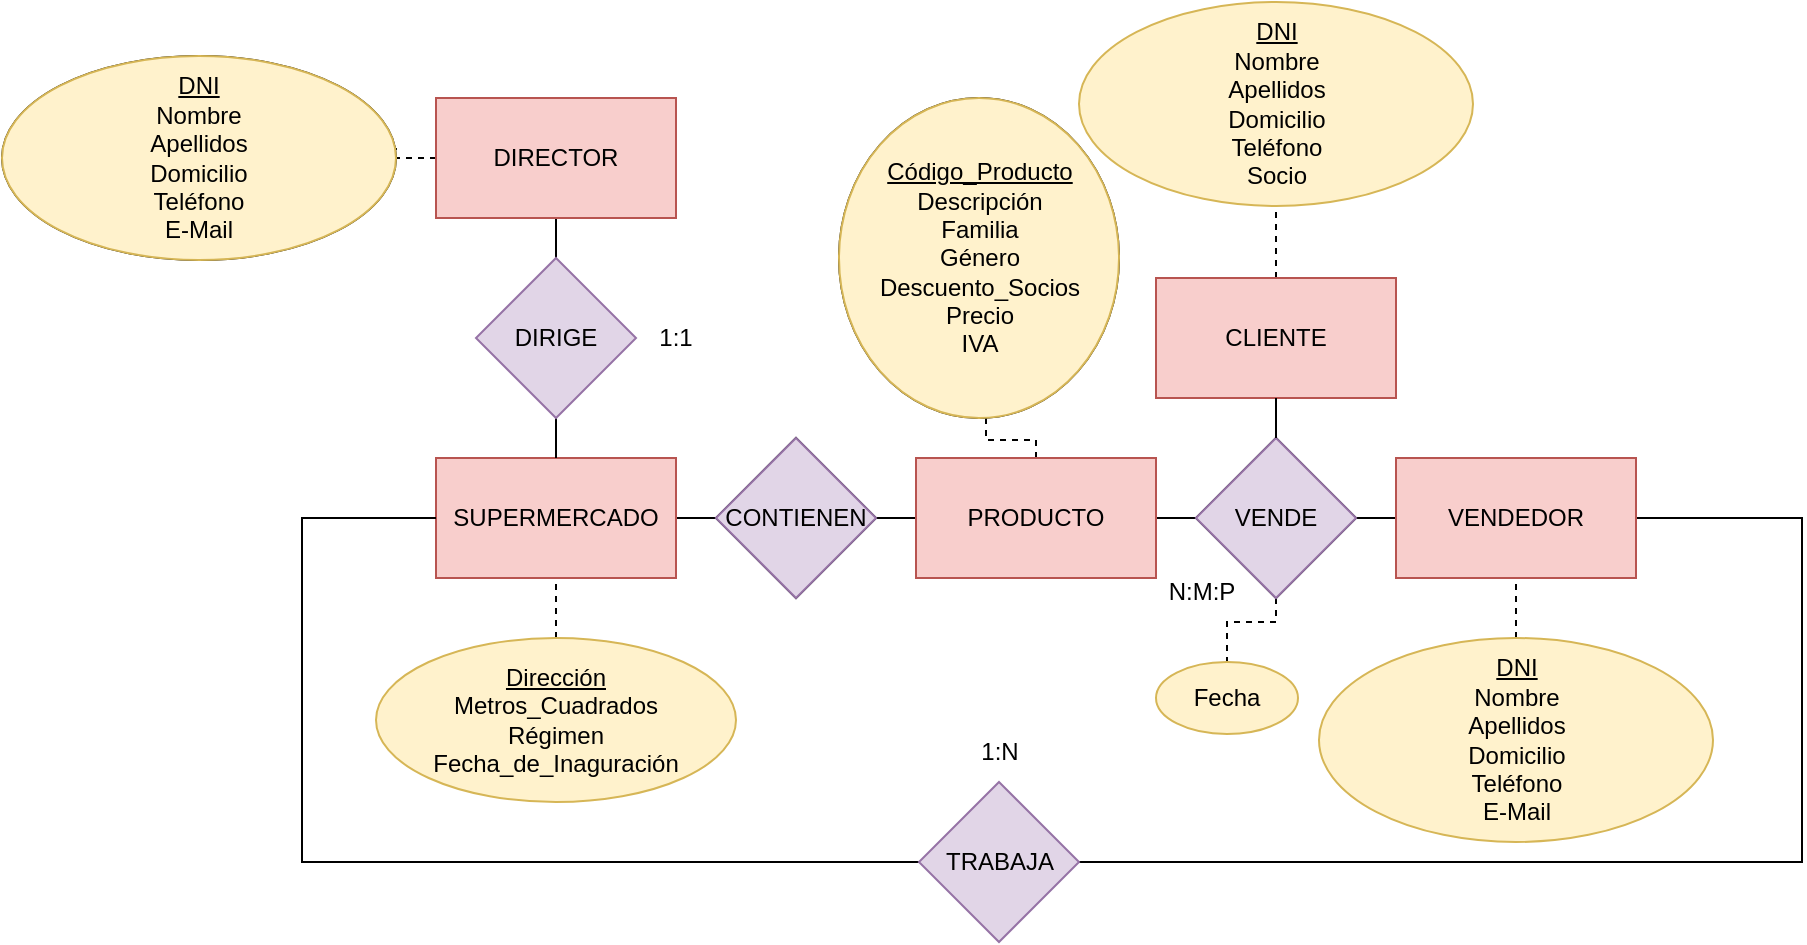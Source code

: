 <mxfile version="20.4.0" type="github">
  <diagram id="-iGVEx5ZZmZ7yN3gthT9" name="Página-1">
    <mxGraphModel dx="599" dy="317" grid="1" gridSize="10" guides="1" tooltips="1" connect="1" arrows="0" fold="1" page="1" pageScale="1" pageWidth="1169" pageHeight="827" math="0" shadow="0">
      <root>
        <mxCell id="0" />
        <mxCell id="1" parent="0" />
        <mxCell id="UDWT9HmrUv0HXfJKakE0-8" style="edgeStyle=orthogonalEdgeStyle;rounded=0;orthogonalLoop=1;jettySize=auto;html=1;exitX=1;exitY=0.5;exitDx=0;exitDy=0;entryX=0;entryY=0.5;entryDx=0;entryDy=0;endArrow=none;endFill=0;" parent="1" source="UDWT9HmrUv0HXfJKakE0-1" target="UDWT9HmrUv0HXfJKakE0-7" edge="1">
          <mxGeometry relative="1" as="geometry" />
        </mxCell>
        <mxCell id="UDWT9HmrUv0HXfJKakE0-1" value="SUPERMERCADO" style="rounded=0;whiteSpace=wrap;html=1;fillColor=#f8cecc;strokeColor=#b85450;" parent="1" vertex="1">
          <mxGeometry x="347" y="338" width="120" height="60" as="geometry" />
        </mxCell>
        <mxCell id="UDWT9HmrUv0HXfJKakE0-5" style="edgeStyle=orthogonalEdgeStyle;rounded=0;orthogonalLoop=1;jettySize=auto;html=1;exitX=0.5;exitY=1;exitDx=0;exitDy=0;entryX=0.5;entryY=0;entryDx=0;entryDy=0;endArrow=none;endFill=0;" parent="1" source="UDWT9HmrUv0HXfJKakE0-2" target="UDWT9HmrUv0HXfJKakE0-4" edge="1">
          <mxGeometry relative="1" as="geometry" />
        </mxCell>
        <mxCell id="UDWT9HmrUv0HXfJKakE0-28" style="edgeStyle=orthogonalEdgeStyle;rounded=0;orthogonalLoop=1;jettySize=auto;html=1;exitX=0;exitY=0.5;exitDx=0;exitDy=0;entryX=1;entryY=0.5;entryDx=0;entryDy=0;dashed=1;endArrow=none;endFill=0;" parent="1" source="UDWT9HmrUv0HXfJKakE0-2" edge="1">
          <mxGeometry relative="1" as="geometry">
            <mxPoint x="327.0" y="183" as="targetPoint" />
          </mxGeometry>
        </mxCell>
        <mxCell id="UDWT9HmrUv0HXfJKakE0-2" value="DIRECTOR" style="rounded=0;whiteSpace=wrap;html=1;fillColor=#f8cecc;strokeColor=#b85450;" parent="1" vertex="1">
          <mxGeometry x="347" y="158" width="120" height="60" as="geometry" />
        </mxCell>
        <mxCell id="UDWT9HmrUv0HXfJKakE0-6" style="edgeStyle=orthogonalEdgeStyle;rounded=0;orthogonalLoop=1;jettySize=auto;html=1;exitX=0.5;exitY=1;exitDx=0;exitDy=0;entryX=0.5;entryY=0;entryDx=0;entryDy=0;endArrow=none;endFill=0;" parent="1" source="UDWT9HmrUv0HXfJKakE0-4" target="UDWT9HmrUv0HXfJKakE0-1" edge="1">
          <mxGeometry relative="1" as="geometry" />
        </mxCell>
        <mxCell id="UDWT9HmrUv0HXfJKakE0-4" value="DIRIGE" style="rhombus;whiteSpace=wrap;html=1;fillColor=#e1d5e7;strokeColor=#9673a6;" parent="1" vertex="1">
          <mxGeometry x="367" y="238" width="80" height="80" as="geometry" />
        </mxCell>
        <mxCell id="UDWT9HmrUv0HXfJKakE0-10" style="edgeStyle=orthogonalEdgeStyle;rounded=0;orthogonalLoop=1;jettySize=auto;html=1;exitX=1;exitY=0.5;exitDx=0;exitDy=0;entryX=0;entryY=0.5;entryDx=0;entryDy=0;endArrow=none;endFill=0;" parent="1" source="UDWT9HmrUv0HXfJKakE0-7" target="UDWT9HmrUv0HXfJKakE0-9" edge="1">
          <mxGeometry relative="1" as="geometry" />
        </mxCell>
        <mxCell id="UDWT9HmrUv0HXfJKakE0-7" value="CONTIENEN" style="rhombus;whiteSpace=wrap;html=1;" parent="1" vertex="1">
          <mxGeometry x="487" y="328" width="80" height="80" as="geometry" />
        </mxCell>
        <mxCell id="UDWT9HmrUv0HXfJKakE0-14" style="edgeStyle=orthogonalEdgeStyle;rounded=0;orthogonalLoop=1;jettySize=auto;html=1;exitX=1;exitY=0.5;exitDx=0;exitDy=0;entryX=0;entryY=0.5;entryDx=0;entryDy=0;endArrow=none;endFill=0;" parent="1" source="UDWT9HmrUv0HXfJKakE0-9" target="UDWT9HmrUv0HXfJKakE0-12" edge="1">
          <mxGeometry relative="1" as="geometry" />
        </mxCell>
        <mxCell id="UDWT9HmrUv0HXfJKakE0-9" value="PRODUCTOS" style="rounded=0;whiteSpace=wrap;html=1;fillColor=#dae8fc;strokeColor=#6c8ebf;" parent="1" vertex="1">
          <mxGeometry x="587" y="338" width="120" height="60" as="geometry" />
        </mxCell>
        <mxCell id="UDWT9HmrUv0HXfJKakE0-11" style="edgeStyle=orthogonalEdgeStyle;rounded=0;orthogonalLoop=1;jettySize=auto;html=1;exitX=1;exitY=0.5;exitDx=0;exitDy=0;entryX=0;entryY=0.5;entryDx=0;entryDy=0;endArrow=none;endFill=0;" parent="1" source="UDWT9HmrUv0HXfJKakE0-12" target="UDWT9HmrUv0HXfJKakE0-13" edge="1">
          <mxGeometry relative="1" as="geometry" />
        </mxCell>
        <mxCell id="UDWT9HmrUv0HXfJKakE0-12" value="VENDEN" style="rhombus;whiteSpace=wrap;html=1;" parent="1" vertex="1">
          <mxGeometry x="727" y="328" width="80" height="80" as="geometry" />
        </mxCell>
        <mxCell id="UDWT9HmrUv0HXfJKakE0-13" value="VENDEDORES" style="rounded=0;whiteSpace=wrap;html=1;fillColor=#dae8fc;strokeColor=#6c8ebf;" parent="1" vertex="1">
          <mxGeometry x="827" y="338" width="120" height="60" as="geometry" />
        </mxCell>
        <mxCell id="UDWT9HmrUv0HXfJKakE0-58" style="edgeStyle=orthogonalEdgeStyle;rounded=0;orthogonalLoop=1;jettySize=auto;html=1;exitX=0.5;exitY=1;exitDx=0;exitDy=0;entryX=0.5;entryY=0;entryDx=0;entryDy=0;dashed=1;endArrow=none;endFill=0;" parent="1" source="UDWT9HmrUv0HXfJKakE0-19" target="UDWT9HmrUv0HXfJKakE0-57" edge="1">
          <mxGeometry relative="1" as="geometry">
            <Array as="points">
              <mxPoint x="767" y="420" />
              <mxPoint x="743" y="420" />
            </Array>
          </mxGeometry>
        </mxCell>
        <mxCell id="UDWT9HmrUv0HXfJKakE0-19" value="VENDE" style="rhombus;whiteSpace=wrap;html=1;fillColor=#e1d5e7;strokeColor=#9673a6;" parent="1" vertex="1">
          <mxGeometry x="727" y="328" width="80" height="80" as="geometry" />
        </mxCell>
        <mxCell id="UDWT9HmrUv0HXfJKakE0-21" value="CONTIENEN" style="rhombus;whiteSpace=wrap;html=1;fillColor=#e1d5e7;strokeColor=#9673a6;" parent="1" vertex="1">
          <mxGeometry x="487" y="328" width="80" height="80" as="geometry" />
        </mxCell>
        <mxCell id="UDWT9HmrUv0HXfJKakE0-27" value="" style="endArrow=none;dashed=1;html=1;rounded=0;entryX=0.5;entryY=1;entryDx=0;entryDy=0;exitX=0.5;exitY=0;exitDx=0;exitDy=0;" parent="1" target="UDWT9HmrUv0HXfJKakE0-1" edge="1">
          <mxGeometry width="50" height="50" relative="1" as="geometry">
            <mxPoint x="407" y="428" as="sourcePoint" />
            <mxPoint x="412" y="353" as="targetPoint" />
          </mxGeometry>
        </mxCell>
        <mxCell id="UDWT9HmrUv0HXfJKakE0-29" value="" style="endArrow=none;dashed=1;html=1;entryX=0.5;entryY=1;entryDx=0;entryDy=0;exitX=0.5;exitY=0;exitDx=0;exitDy=0;rounded=0;" parent="1" source="UDWT9HmrUv0HXfJKakE0-9" edge="1">
          <mxGeometry width="50" height="50" relative="1" as="geometry">
            <mxPoint x="632" y="383" as="sourcePoint" />
            <mxPoint x="622" y="318" as="targetPoint" />
            <Array as="points">
              <mxPoint x="647" y="329" />
              <mxPoint x="622" y="329" />
            </Array>
          </mxGeometry>
        </mxCell>
        <mxCell id="UDWT9HmrUv0HXfJKakE0-30" value="" style="endArrow=none;dashed=1;html=1;rounded=0;entryX=0.5;entryY=1;entryDx=0;entryDy=0;exitX=0.5;exitY=0;exitDx=0;exitDy=0;" parent="1" target="UDWT9HmrUv0HXfJKakE0-13" edge="1">
          <mxGeometry width="50" height="50" relative="1" as="geometry">
            <mxPoint x="887" y="428" as="sourcePoint" />
            <mxPoint x="742" y="403" as="targetPoint" />
          </mxGeometry>
        </mxCell>
        <mxCell id="T8t1x1bYZv3rTWK3qDM8-3" style="edgeStyle=orthogonalEdgeStyle;rounded=0;orthogonalLoop=1;jettySize=auto;html=1;exitX=1;exitY=0.5;exitDx=0;exitDy=0;entryX=1;entryY=0.5;entryDx=0;entryDy=0;endArrow=none;endFill=0;" parent="1" source="UDWT9HmrUv0HXfJKakE0-32" target="T8t1x1bYZv3rTWK3qDM8-1" edge="1">
          <mxGeometry relative="1" as="geometry">
            <Array as="points">
              <mxPoint x="1030" y="368" />
              <mxPoint x="1030" y="540" />
            </Array>
          </mxGeometry>
        </mxCell>
        <mxCell id="UDWT9HmrUv0HXfJKakE0-32" value="VENDEDOR" style="rounded=0;whiteSpace=wrap;html=1;fillColor=#f8cecc;strokeColor=#b85450;" parent="1" vertex="1">
          <mxGeometry x="827" y="338" width="120" height="60" as="geometry" />
        </mxCell>
        <mxCell id="UDWT9HmrUv0HXfJKakE0-33" value="PRODUCTO" style="rounded=0;whiteSpace=wrap;html=1;fillColor=#f8cecc;strokeColor=#b85450;" parent="1" vertex="1">
          <mxGeometry x="587" y="338" width="120" height="60" as="geometry" />
        </mxCell>
        <mxCell id="UDWT9HmrUv0HXfJKakE0-59" style="edgeStyle=orthogonalEdgeStyle;rounded=0;orthogonalLoop=1;jettySize=auto;html=1;exitX=0.5;exitY=0;exitDx=0;exitDy=0;entryX=0.5;entryY=1;entryDx=0;entryDy=0;dashed=1;endArrow=none;endFill=0;" parent="1" source="UDWT9HmrUv0HXfJKakE0-34" target="UDWT9HmrUv0HXfJKakE0-45" edge="1">
          <mxGeometry relative="1" as="geometry" />
        </mxCell>
        <mxCell id="UDWT9HmrUv0HXfJKakE0-34" value="CLIENTE" style="rounded=0;whiteSpace=wrap;html=1;fillColor=#f8cecc;strokeColor=#b85450;" parent="1" vertex="1">
          <mxGeometry x="707" y="248" width="120" height="60" as="geometry" />
        </mxCell>
        <mxCell id="UDWT9HmrUv0HXfJKakE0-37" style="edgeStyle=orthogonalEdgeStyle;rounded=0;orthogonalLoop=1;jettySize=auto;html=1;exitX=0.5;exitY=1;exitDx=0;exitDy=0;entryX=0.5;entryY=0;entryDx=0;entryDy=0;endArrow=none;endFill=0;" parent="1" target="UDWT9HmrUv0HXfJKakE0-19" edge="1">
          <mxGeometry relative="1" as="geometry">
            <mxPoint x="767" y="308" as="sourcePoint" />
          </mxGeometry>
        </mxCell>
        <mxCell id="UDWT9HmrUv0HXfJKakE0-44" value="&lt;span style=&quot;text-align: left;&quot;&gt;&lt;u&gt;DNI&lt;/u&gt;&lt;/span&gt;&lt;br style=&quot;text-align: left;&quot;&gt;&lt;span style=&quot;text-align: left;&quot;&gt;Nombre&lt;/span&gt;&lt;br style=&quot;text-align: left;&quot;&gt;&lt;span style=&quot;text-align: left;&quot;&gt;Apellidos&lt;/span&gt;&lt;br style=&quot;text-align: left;&quot;&gt;&lt;span style=&quot;text-align: left;&quot;&gt;Domicilio&lt;/span&gt;&lt;br style=&quot;text-align: left;&quot;&gt;&lt;span style=&quot;text-align: left;&quot;&gt;Teléfono&lt;/span&gt;&lt;br style=&quot;text-align: left;&quot;&gt;&lt;span style=&quot;text-align: left;&quot;&gt;E-Mail&lt;/span&gt;" style="ellipse;whiteSpace=wrap;html=1;rounded=1;" parent="1" vertex="1">
          <mxGeometry x="130" y="137" width="197" height="102" as="geometry" />
        </mxCell>
        <mxCell id="UDWT9HmrUv0HXfJKakE0-45" value="&lt;span style=&quot;&quot;&gt;&lt;u&gt;DNI&lt;/u&gt;&lt;/span&gt;&lt;br style=&quot;&quot;&gt;&lt;span style=&quot;&quot;&gt;Nombre&lt;/span&gt;&lt;br style=&quot;&quot;&gt;&lt;span style=&quot;&quot;&gt;Apellidos&lt;/span&gt;&lt;br style=&quot;&quot;&gt;&lt;span style=&quot;&quot;&gt;Domicilio&lt;/span&gt;&lt;br style=&quot;&quot;&gt;&lt;span style=&quot;&quot;&gt;Teléfono&lt;/span&gt;&lt;br style=&quot;&quot;&gt;&lt;div style=&quot;&quot;&gt;&lt;span style=&quot;background-color: initial;&quot;&gt;Socio&lt;/span&gt;&lt;/div&gt;" style="ellipse;whiteSpace=wrap;html=1;rounded=1;align=center;fillColor=#fff2cc;strokeColor=#d6b656;" parent="1" vertex="1">
          <mxGeometry x="668.5" y="110" width="197" height="102" as="geometry" />
        </mxCell>
        <mxCell id="UDWT9HmrUv0HXfJKakE0-46" value="&lt;span style=&quot;text-align: left;&quot;&gt;&lt;u&gt;DNI&lt;/u&gt;&lt;/span&gt;&lt;br style=&quot;text-align: left;&quot;&gt;&lt;span style=&quot;text-align: left;&quot;&gt;Nombre&lt;/span&gt;&lt;br style=&quot;text-align: left;&quot;&gt;&lt;span style=&quot;text-align: left;&quot;&gt;Apellidos&lt;/span&gt;&lt;br style=&quot;text-align: left;&quot;&gt;&lt;span style=&quot;text-align: left;&quot;&gt;Domicilio&lt;/span&gt;&lt;br style=&quot;text-align: left;&quot;&gt;&lt;span style=&quot;text-align: left;&quot;&gt;Teléfono&lt;/span&gt;&lt;br style=&quot;text-align: left;&quot;&gt;&lt;span style=&quot;text-align: left;&quot;&gt;E-Mail&lt;/span&gt;" style="ellipse;whiteSpace=wrap;html=1;rounded=1;fillColor=#fff2cc;strokeColor=#d6b656;" parent="1" vertex="1">
          <mxGeometry x="788.5" y="428" width="197" height="102" as="geometry" />
        </mxCell>
        <mxCell id="UDWT9HmrUv0HXfJKakE0-51" value="&lt;span style=&quot;text-align: left;&quot;&gt;Cdigo_Producto&amp;nbsp;*&lt;/span&gt;&lt;br style=&quot;text-align: left;&quot;&gt;&lt;span style=&quot;text-align: left;&quot;&gt;Descripción&lt;/span&gt;&lt;br style=&quot;text-align: left;&quot;&gt;&lt;span style=&quot;text-align: left;&quot;&gt;Familia&lt;/span&gt;&lt;br style=&quot;text-align: left;&quot;&gt;&lt;span style=&quot;text-align: left;&quot;&gt;Género&lt;/span&gt;&lt;br style=&quot;text-align: left;&quot;&gt;&lt;span style=&quot;text-align: left;&quot;&gt;Descuento_Socios&lt;/span&gt;&lt;br style=&quot;text-align: left;&quot;&gt;&lt;span style=&quot;text-align: left;&quot;&gt;Precio&lt;/span&gt;&lt;br style=&quot;text-align: left;&quot;&gt;&lt;span style=&quot;text-align: left;&quot;&gt;IVA&lt;/span&gt;" style="ellipse;whiteSpace=wrap;html=1;rounded=1;" parent="1" vertex="1">
          <mxGeometry x="548.5" y="158" width="140" height="160" as="geometry" />
        </mxCell>
        <mxCell id="UDWT9HmrUv0HXfJKakE0-53" value="&lt;div style=&quot;&quot;&gt;&lt;span style=&quot;background-color: initial;&quot;&gt;&lt;u&gt;Dirección&lt;/u&gt;&lt;/span&gt;&lt;/div&gt;&lt;div style=&quot;&quot;&gt;&lt;span style=&quot;background-color: initial;&quot;&gt;Metros_Cuadrados&lt;/span&gt;&lt;/div&gt;&lt;div style=&quot;&quot;&gt;&lt;span style=&quot;background-color: initial;&quot;&gt;Régimen&lt;/span&gt;&lt;/div&gt;&lt;div style=&quot;&quot;&gt;&lt;span style=&quot;background-color: initial;&quot;&gt;Fecha_de_Inaguración&lt;/span&gt;&lt;/div&gt;" style="ellipse;whiteSpace=wrap;html=1;rounded=1;align=center;fillColor=#fff2cc;strokeColor=#d6b656;" parent="1" vertex="1">
          <mxGeometry x="317" y="428" width="180" height="82" as="geometry" />
        </mxCell>
        <mxCell id="UDWT9HmrUv0HXfJKakE0-54" value="&lt;span style=&quot;text-align: left;&quot;&gt;&lt;u&gt;DNI&lt;/u&gt;&lt;/span&gt;&lt;br style=&quot;text-align: left;&quot;&gt;&lt;span style=&quot;text-align: left;&quot;&gt;Nombre&lt;/span&gt;&lt;br style=&quot;text-align: left;&quot;&gt;&lt;span style=&quot;text-align: left;&quot;&gt;Apellidos&lt;/span&gt;&lt;br style=&quot;text-align: left;&quot;&gt;&lt;span style=&quot;text-align: left;&quot;&gt;Domicilio&lt;/span&gt;&lt;br style=&quot;text-align: left;&quot;&gt;&lt;span style=&quot;text-align: left;&quot;&gt;Teléfono&lt;/span&gt;&lt;br style=&quot;text-align: left;&quot;&gt;&lt;span style=&quot;text-align: left;&quot;&gt;E-Mail&lt;/span&gt;" style="ellipse;whiteSpace=wrap;html=1;rounded=1;fillColor=#fff2cc;strokeColor=#d6b656;" parent="1" vertex="1">
          <mxGeometry x="130" y="137" width="197" height="102" as="geometry" />
        </mxCell>
        <mxCell id="UDWT9HmrUv0HXfJKakE0-55" value="&lt;span style=&quot;text-align: left;&quot;&gt;&lt;u&gt;Código_Producto&lt;/u&gt;&lt;/span&gt;&lt;br style=&quot;text-align: left;&quot;&gt;&lt;span style=&quot;text-align: left;&quot;&gt;Descripción&lt;/span&gt;&lt;br style=&quot;text-align: left;&quot;&gt;&lt;span style=&quot;text-align: left;&quot;&gt;Familia&lt;/span&gt;&lt;br style=&quot;text-align: left;&quot;&gt;&lt;span style=&quot;text-align: left;&quot;&gt;Género&lt;/span&gt;&lt;br style=&quot;text-align: left;&quot;&gt;&lt;span style=&quot;text-align: left;&quot;&gt;Descuento_Socios&lt;/span&gt;&lt;br style=&quot;text-align: left;&quot;&gt;&lt;span style=&quot;text-align: left;&quot;&gt;Precio&lt;/span&gt;&lt;br style=&quot;text-align: left;&quot;&gt;&lt;span style=&quot;text-align: left;&quot;&gt;IVA&lt;/span&gt;" style="ellipse;whiteSpace=wrap;html=1;rounded=1;fillColor=#fff2cc;strokeColor=#d6b656;" parent="1" vertex="1">
          <mxGeometry x="548.5" y="158" width="140" height="160" as="geometry" />
        </mxCell>
        <mxCell id="UDWT9HmrUv0HXfJKakE0-57" value="Fecha" style="ellipse;whiteSpace=wrap;html=1;rounded=1;fillColor=#fff2cc;strokeColor=#d6b656;" parent="1" vertex="1">
          <mxGeometry x="707" y="440" width="71" height="36" as="geometry" />
        </mxCell>
        <mxCell id="T8t1x1bYZv3rTWK3qDM8-4" style="edgeStyle=orthogonalEdgeStyle;rounded=0;orthogonalLoop=1;jettySize=auto;html=1;exitX=0;exitY=0.5;exitDx=0;exitDy=0;entryX=0;entryY=0.5;entryDx=0;entryDy=0;endArrow=none;endFill=0;" parent="1" source="T8t1x1bYZv3rTWK3qDM8-1" target="UDWT9HmrUv0HXfJKakE0-1" edge="1">
          <mxGeometry relative="1" as="geometry">
            <Array as="points">
              <mxPoint x="280" y="540" />
              <mxPoint x="280" y="368" />
            </Array>
          </mxGeometry>
        </mxCell>
        <mxCell id="T8t1x1bYZv3rTWK3qDM8-1" value="TRABAJA" style="rhombus;whiteSpace=wrap;html=1;fillColor=#e1d5e7;strokeColor=#9673a6;" parent="1" vertex="1">
          <mxGeometry x="588.5" y="500" width="80" height="80" as="geometry" />
        </mxCell>
        <mxCell id="T8t1x1bYZv3rTWK3qDM8-6" value="1:1" style="text;html=1;strokeColor=none;fillColor=none;align=center;verticalAlign=middle;whiteSpace=wrap;rounded=0;" parent="1" vertex="1">
          <mxGeometry x="437" y="263" width="60" height="30" as="geometry" />
        </mxCell>
        <mxCell id="T8t1x1bYZv3rTWK3qDM8-7" value="1:N" style="text;html=1;strokeColor=none;fillColor=none;align=center;verticalAlign=middle;whiteSpace=wrap;rounded=0;" parent="1" vertex="1">
          <mxGeometry x="598.5" y="470" width="60" height="30" as="geometry" />
        </mxCell>
        <mxCell id="T8t1x1bYZv3rTWK3qDM8-8" value="N:M:P" style="text;html=1;strokeColor=none;fillColor=none;align=center;verticalAlign=middle;whiteSpace=wrap;rounded=0;" parent="1" vertex="1">
          <mxGeometry x="700" y="390" width="60" height="30" as="geometry" />
        </mxCell>
      </root>
    </mxGraphModel>
  </diagram>
</mxfile>
